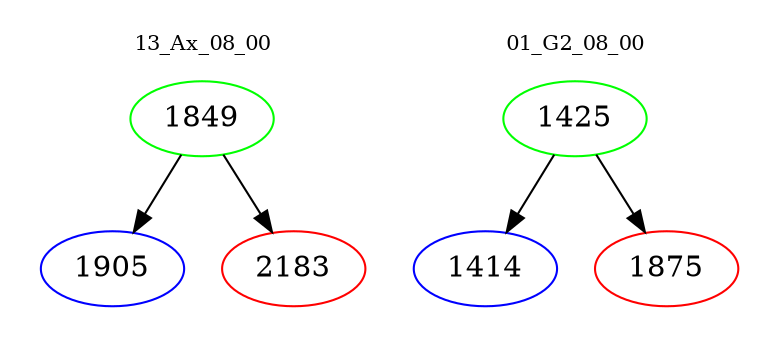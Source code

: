 digraph{
subgraph cluster_0 {
color = white
label = "13_Ax_08_00";
fontsize=10;
T0_1849 [label="1849", color="green"]
T0_1849 -> T0_1905 [color="black"]
T0_1905 [label="1905", color="blue"]
T0_1849 -> T0_2183 [color="black"]
T0_2183 [label="2183", color="red"]
}
subgraph cluster_1 {
color = white
label = "01_G2_08_00";
fontsize=10;
T1_1425 [label="1425", color="green"]
T1_1425 -> T1_1414 [color="black"]
T1_1414 [label="1414", color="blue"]
T1_1425 -> T1_1875 [color="black"]
T1_1875 [label="1875", color="red"]
}
}
